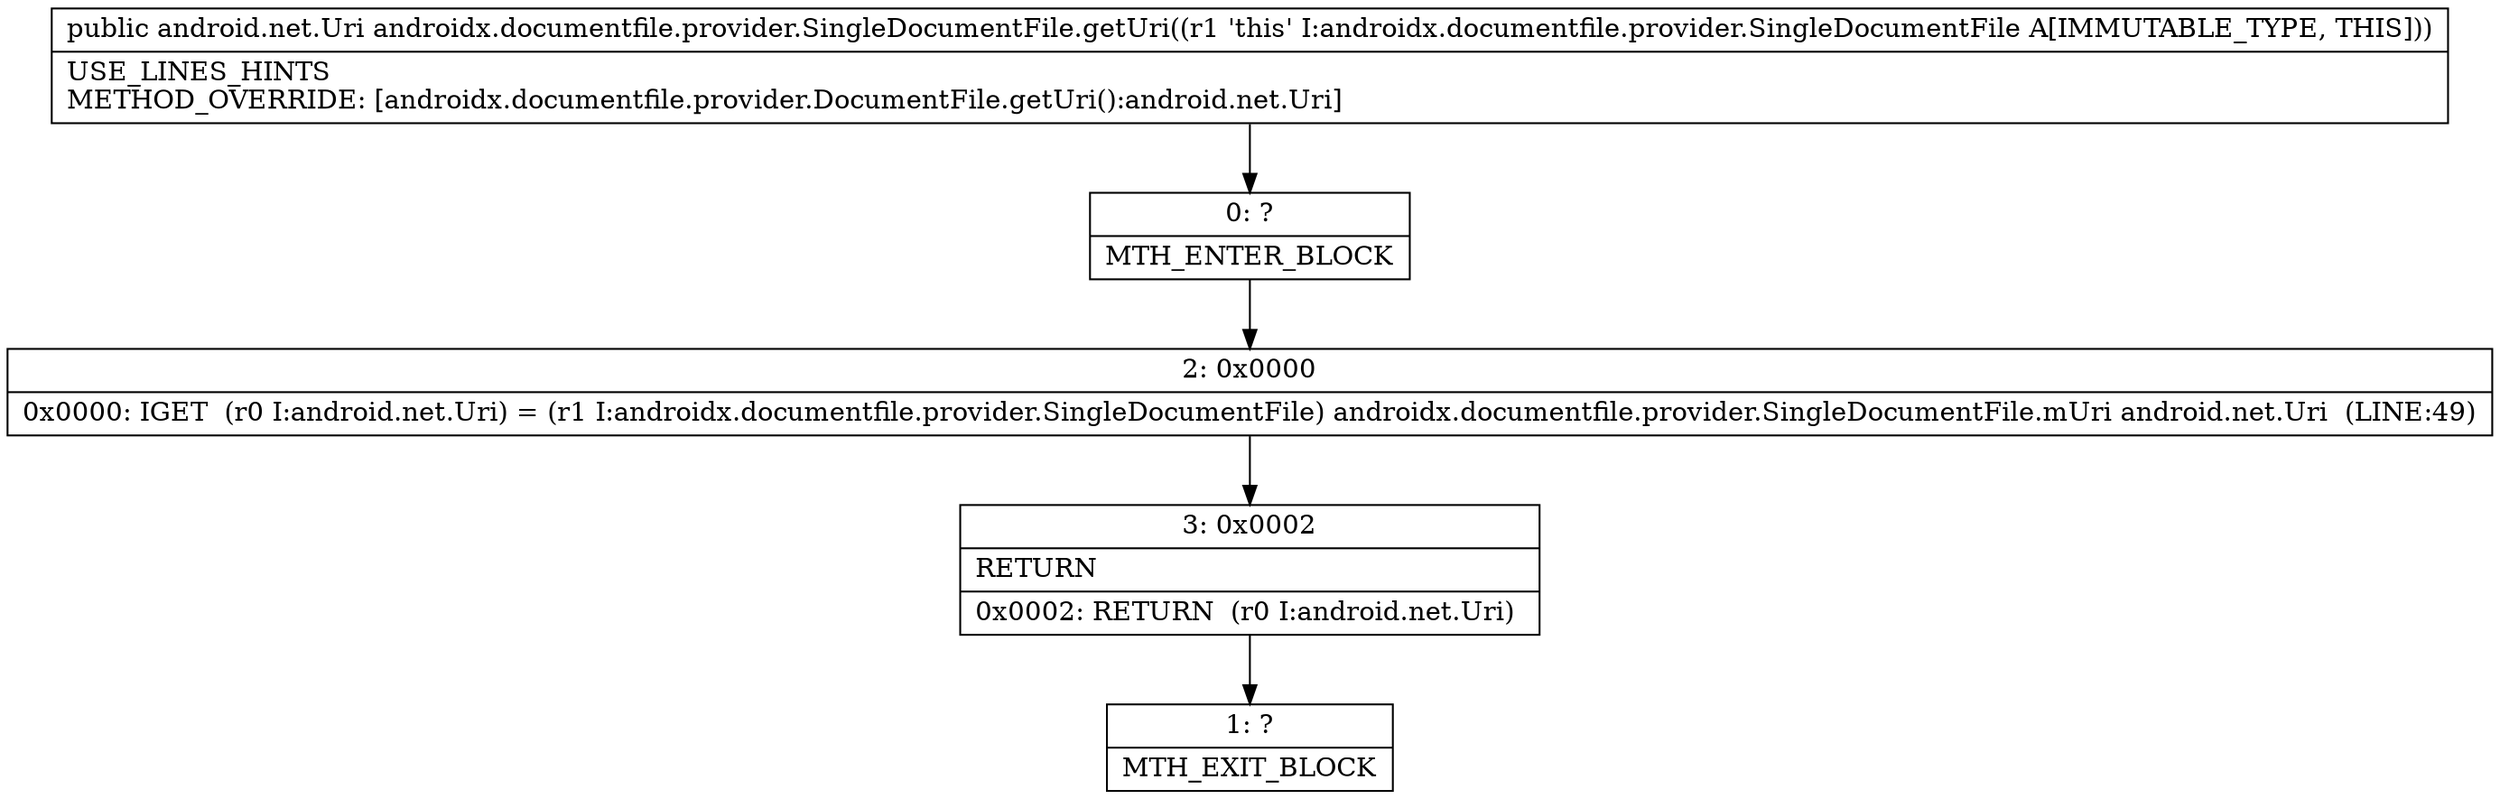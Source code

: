 digraph "CFG forandroidx.documentfile.provider.SingleDocumentFile.getUri()Landroid\/net\/Uri;" {
Node_0 [shape=record,label="{0\:\ ?|MTH_ENTER_BLOCK\l}"];
Node_2 [shape=record,label="{2\:\ 0x0000|0x0000: IGET  (r0 I:android.net.Uri) = (r1 I:androidx.documentfile.provider.SingleDocumentFile) androidx.documentfile.provider.SingleDocumentFile.mUri android.net.Uri  (LINE:49)\l}"];
Node_3 [shape=record,label="{3\:\ 0x0002|RETURN\l|0x0002: RETURN  (r0 I:android.net.Uri) \l}"];
Node_1 [shape=record,label="{1\:\ ?|MTH_EXIT_BLOCK\l}"];
MethodNode[shape=record,label="{public android.net.Uri androidx.documentfile.provider.SingleDocumentFile.getUri((r1 'this' I:androidx.documentfile.provider.SingleDocumentFile A[IMMUTABLE_TYPE, THIS]))  | USE_LINES_HINTS\lMETHOD_OVERRIDE: [androidx.documentfile.provider.DocumentFile.getUri():android.net.Uri]\l}"];
MethodNode -> Node_0;Node_0 -> Node_2;
Node_2 -> Node_3;
Node_3 -> Node_1;
}

